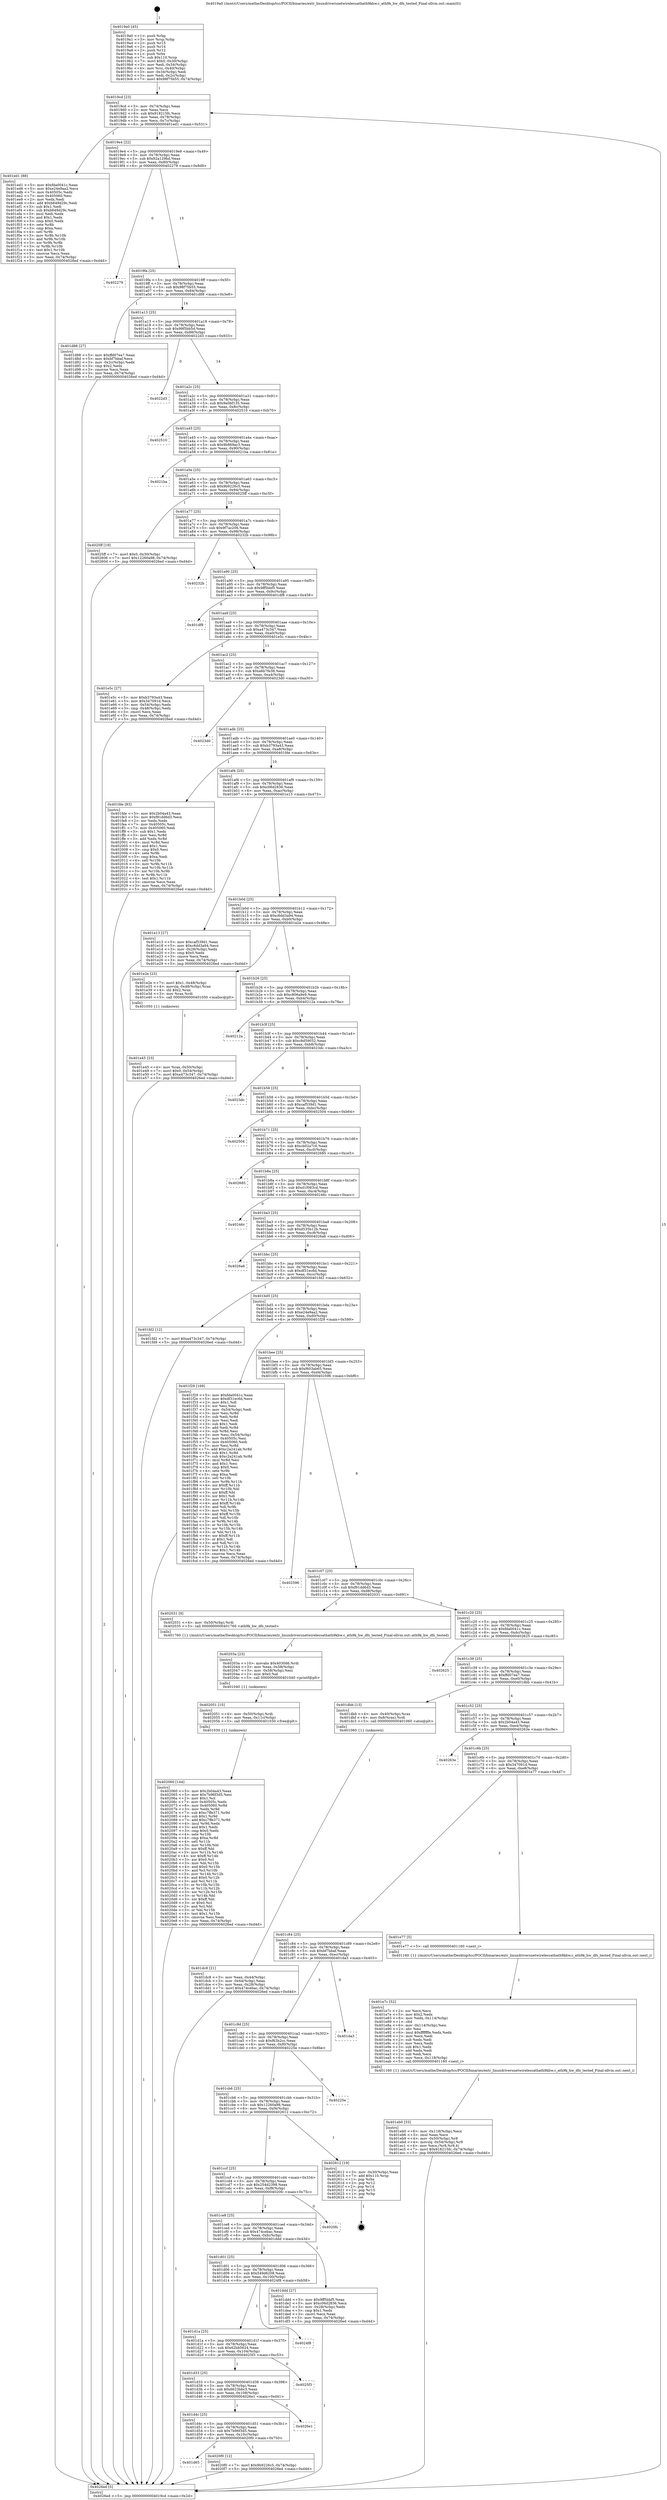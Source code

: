 digraph "0x4019a0" {
  label = "0x4019a0 (/mnt/c/Users/mathe/Desktop/tcc/POCII/binaries/extr_linuxdriversnetwirelessathath9khw.c_ath9k_hw_dfs_tested_Final-ollvm.out::main(0))"
  labelloc = "t"
  node[shape=record]

  Entry [label="",width=0.3,height=0.3,shape=circle,fillcolor=black,style=filled]
  "0x4019cd" [label="{
     0x4019cd [23]\l
     | [instrs]\l
     &nbsp;&nbsp;0x4019cd \<+3\>: mov -0x74(%rbp),%eax\l
     &nbsp;&nbsp;0x4019d0 \<+2\>: mov %eax,%ecx\l
     &nbsp;&nbsp;0x4019d2 \<+6\>: sub $0x918215fc,%ecx\l
     &nbsp;&nbsp;0x4019d8 \<+3\>: mov %eax,-0x78(%rbp)\l
     &nbsp;&nbsp;0x4019db \<+3\>: mov %ecx,-0x7c(%rbp)\l
     &nbsp;&nbsp;0x4019de \<+6\>: je 0000000000401ed1 \<main+0x531\>\l
  }"]
  "0x401ed1" [label="{
     0x401ed1 [88]\l
     | [instrs]\l
     &nbsp;&nbsp;0x401ed1 \<+5\>: mov $0xfda0041c,%eax\l
     &nbsp;&nbsp;0x401ed6 \<+5\>: mov $0xe24e9aa2,%ecx\l
     &nbsp;&nbsp;0x401edb \<+7\>: mov 0x40505c,%edx\l
     &nbsp;&nbsp;0x401ee2 \<+7\>: mov 0x405060,%esi\l
     &nbsp;&nbsp;0x401ee9 \<+2\>: mov %edx,%edi\l
     &nbsp;&nbsp;0x401eeb \<+6\>: add $0xb649d29c,%edi\l
     &nbsp;&nbsp;0x401ef1 \<+3\>: sub $0x1,%edi\l
     &nbsp;&nbsp;0x401ef4 \<+6\>: sub $0xb649d29c,%edi\l
     &nbsp;&nbsp;0x401efa \<+3\>: imul %edi,%edx\l
     &nbsp;&nbsp;0x401efd \<+3\>: and $0x1,%edx\l
     &nbsp;&nbsp;0x401f00 \<+3\>: cmp $0x0,%edx\l
     &nbsp;&nbsp;0x401f03 \<+4\>: sete %r8b\l
     &nbsp;&nbsp;0x401f07 \<+3\>: cmp $0xa,%esi\l
     &nbsp;&nbsp;0x401f0a \<+4\>: setl %r9b\l
     &nbsp;&nbsp;0x401f0e \<+3\>: mov %r8b,%r10b\l
     &nbsp;&nbsp;0x401f11 \<+3\>: and %r9b,%r10b\l
     &nbsp;&nbsp;0x401f14 \<+3\>: xor %r9b,%r8b\l
     &nbsp;&nbsp;0x401f17 \<+3\>: or %r8b,%r10b\l
     &nbsp;&nbsp;0x401f1a \<+4\>: test $0x1,%r10b\l
     &nbsp;&nbsp;0x401f1e \<+3\>: cmovne %ecx,%eax\l
     &nbsp;&nbsp;0x401f21 \<+3\>: mov %eax,-0x74(%rbp)\l
     &nbsp;&nbsp;0x401f24 \<+5\>: jmp 00000000004026ed \<main+0xd4d\>\l
  }"]
  "0x4019e4" [label="{
     0x4019e4 [22]\l
     | [instrs]\l
     &nbsp;&nbsp;0x4019e4 \<+5\>: jmp 00000000004019e9 \<main+0x49\>\l
     &nbsp;&nbsp;0x4019e9 \<+3\>: mov -0x78(%rbp),%eax\l
     &nbsp;&nbsp;0x4019ec \<+5\>: sub $0x92a129bd,%eax\l
     &nbsp;&nbsp;0x4019f1 \<+3\>: mov %eax,-0x80(%rbp)\l
     &nbsp;&nbsp;0x4019f4 \<+6\>: je 0000000000402279 \<main+0x8d9\>\l
  }"]
  Exit [label="",width=0.3,height=0.3,shape=circle,fillcolor=black,style=filled,peripheries=2]
  "0x402279" [label="{
     0x402279\l
  }", style=dashed]
  "0x4019fa" [label="{
     0x4019fa [25]\l
     | [instrs]\l
     &nbsp;&nbsp;0x4019fa \<+5\>: jmp 00000000004019ff \<main+0x5f\>\l
     &nbsp;&nbsp;0x4019ff \<+3\>: mov -0x78(%rbp),%eax\l
     &nbsp;&nbsp;0x401a02 \<+5\>: sub $0x98f75b55,%eax\l
     &nbsp;&nbsp;0x401a07 \<+6\>: mov %eax,-0x84(%rbp)\l
     &nbsp;&nbsp;0x401a0d \<+6\>: je 0000000000401d88 \<main+0x3e8\>\l
  }"]
  "0x401d65" [label="{
     0x401d65\l
  }", style=dashed]
  "0x401d88" [label="{
     0x401d88 [27]\l
     | [instrs]\l
     &nbsp;&nbsp;0x401d88 \<+5\>: mov $0xffd07ea7,%eax\l
     &nbsp;&nbsp;0x401d8d \<+5\>: mov $0xbf7bbaf,%ecx\l
     &nbsp;&nbsp;0x401d92 \<+3\>: mov -0x2c(%rbp),%edx\l
     &nbsp;&nbsp;0x401d95 \<+3\>: cmp $0x2,%edx\l
     &nbsp;&nbsp;0x401d98 \<+3\>: cmovne %ecx,%eax\l
     &nbsp;&nbsp;0x401d9b \<+3\>: mov %eax,-0x74(%rbp)\l
     &nbsp;&nbsp;0x401d9e \<+5\>: jmp 00000000004026ed \<main+0xd4d\>\l
  }"]
  "0x401a13" [label="{
     0x401a13 [25]\l
     | [instrs]\l
     &nbsp;&nbsp;0x401a13 \<+5\>: jmp 0000000000401a18 \<main+0x78\>\l
     &nbsp;&nbsp;0x401a18 \<+3\>: mov -0x78(%rbp),%eax\l
     &nbsp;&nbsp;0x401a1b \<+5\>: sub $0x99f5bb5d,%eax\l
     &nbsp;&nbsp;0x401a20 \<+6\>: mov %eax,-0x88(%rbp)\l
     &nbsp;&nbsp;0x401a26 \<+6\>: je 00000000004022d3 \<main+0x933\>\l
  }"]
  "0x4026ed" [label="{
     0x4026ed [5]\l
     | [instrs]\l
     &nbsp;&nbsp;0x4026ed \<+5\>: jmp 00000000004019cd \<main+0x2d\>\l
  }"]
  "0x4019a0" [label="{
     0x4019a0 [45]\l
     | [instrs]\l
     &nbsp;&nbsp;0x4019a0 \<+1\>: push %rbp\l
     &nbsp;&nbsp;0x4019a1 \<+3\>: mov %rsp,%rbp\l
     &nbsp;&nbsp;0x4019a4 \<+2\>: push %r15\l
     &nbsp;&nbsp;0x4019a6 \<+2\>: push %r14\l
     &nbsp;&nbsp;0x4019a8 \<+2\>: push %r12\l
     &nbsp;&nbsp;0x4019aa \<+1\>: push %rbx\l
     &nbsp;&nbsp;0x4019ab \<+7\>: sub $0x110,%rsp\l
     &nbsp;&nbsp;0x4019b2 \<+7\>: movl $0x0,-0x30(%rbp)\l
     &nbsp;&nbsp;0x4019b9 \<+3\>: mov %edi,-0x34(%rbp)\l
     &nbsp;&nbsp;0x4019bc \<+4\>: mov %rsi,-0x40(%rbp)\l
     &nbsp;&nbsp;0x4019c0 \<+3\>: mov -0x34(%rbp),%edi\l
     &nbsp;&nbsp;0x4019c3 \<+3\>: mov %edi,-0x2c(%rbp)\l
     &nbsp;&nbsp;0x4019c6 \<+7\>: movl $0x98f75b55,-0x74(%rbp)\l
  }"]
  "0x4020f0" [label="{
     0x4020f0 [12]\l
     | [instrs]\l
     &nbsp;&nbsp;0x4020f0 \<+7\>: movl $0x9b9226c5,-0x74(%rbp)\l
     &nbsp;&nbsp;0x4020f7 \<+5\>: jmp 00000000004026ed \<main+0xd4d\>\l
  }"]
  "0x4022d3" [label="{
     0x4022d3\l
  }", style=dashed]
  "0x401a2c" [label="{
     0x401a2c [25]\l
     | [instrs]\l
     &nbsp;&nbsp;0x401a2c \<+5\>: jmp 0000000000401a31 \<main+0x91\>\l
     &nbsp;&nbsp;0x401a31 \<+3\>: mov -0x78(%rbp),%eax\l
     &nbsp;&nbsp;0x401a34 \<+5\>: sub $0x9a0bf135,%eax\l
     &nbsp;&nbsp;0x401a39 \<+6\>: mov %eax,-0x8c(%rbp)\l
     &nbsp;&nbsp;0x401a3f \<+6\>: je 0000000000402510 \<main+0xb70\>\l
  }"]
  "0x401d4c" [label="{
     0x401d4c [25]\l
     | [instrs]\l
     &nbsp;&nbsp;0x401d4c \<+5\>: jmp 0000000000401d51 \<main+0x3b1\>\l
     &nbsp;&nbsp;0x401d51 \<+3\>: mov -0x78(%rbp),%eax\l
     &nbsp;&nbsp;0x401d54 \<+5\>: sub $0x7b96f3d5,%eax\l
     &nbsp;&nbsp;0x401d59 \<+6\>: mov %eax,-0x10c(%rbp)\l
     &nbsp;&nbsp;0x401d5f \<+6\>: je 00000000004020f0 \<main+0x750\>\l
  }"]
  "0x402510" [label="{
     0x402510\l
  }", style=dashed]
  "0x401a45" [label="{
     0x401a45 [25]\l
     | [instrs]\l
     &nbsp;&nbsp;0x401a45 \<+5\>: jmp 0000000000401a4a \<main+0xaa\>\l
     &nbsp;&nbsp;0x401a4a \<+3\>: mov -0x78(%rbp),%eax\l
     &nbsp;&nbsp;0x401a4d \<+5\>: sub $0x9b869ac3,%eax\l
     &nbsp;&nbsp;0x401a52 \<+6\>: mov %eax,-0x90(%rbp)\l
     &nbsp;&nbsp;0x401a58 \<+6\>: je 00000000004021ba \<main+0x81a\>\l
  }"]
  "0x4026e1" [label="{
     0x4026e1\l
  }", style=dashed]
  "0x4021ba" [label="{
     0x4021ba\l
  }", style=dashed]
  "0x401a5e" [label="{
     0x401a5e [25]\l
     | [instrs]\l
     &nbsp;&nbsp;0x401a5e \<+5\>: jmp 0000000000401a63 \<main+0xc3\>\l
     &nbsp;&nbsp;0x401a63 \<+3\>: mov -0x78(%rbp),%eax\l
     &nbsp;&nbsp;0x401a66 \<+5\>: sub $0x9b9226c5,%eax\l
     &nbsp;&nbsp;0x401a6b \<+6\>: mov %eax,-0x94(%rbp)\l
     &nbsp;&nbsp;0x401a71 \<+6\>: je 00000000004025ff \<main+0xc5f\>\l
  }"]
  "0x401d33" [label="{
     0x401d33 [25]\l
     | [instrs]\l
     &nbsp;&nbsp;0x401d33 \<+5\>: jmp 0000000000401d38 \<main+0x398\>\l
     &nbsp;&nbsp;0x401d38 \<+3\>: mov -0x78(%rbp),%eax\l
     &nbsp;&nbsp;0x401d3b \<+5\>: sub $0x6623bbc3,%eax\l
     &nbsp;&nbsp;0x401d40 \<+6\>: mov %eax,-0x108(%rbp)\l
     &nbsp;&nbsp;0x401d46 \<+6\>: je 00000000004026e1 \<main+0xd41\>\l
  }"]
  "0x4025ff" [label="{
     0x4025ff [19]\l
     | [instrs]\l
     &nbsp;&nbsp;0x4025ff \<+7\>: movl $0x0,-0x30(%rbp)\l
     &nbsp;&nbsp;0x402606 \<+7\>: movl $0x12260a98,-0x74(%rbp)\l
     &nbsp;&nbsp;0x40260d \<+5\>: jmp 00000000004026ed \<main+0xd4d\>\l
  }"]
  "0x401a77" [label="{
     0x401a77 [25]\l
     | [instrs]\l
     &nbsp;&nbsp;0x401a77 \<+5\>: jmp 0000000000401a7c \<main+0xdc\>\l
     &nbsp;&nbsp;0x401a7c \<+3\>: mov -0x78(%rbp),%eax\l
     &nbsp;&nbsp;0x401a7f \<+5\>: sub $0x9f7ac206,%eax\l
     &nbsp;&nbsp;0x401a84 \<+6\>: mov %eax,-0x98(%rbp)\l
     &nbsp;&nbsp;0x401a8a \<+6\>: je 000000000040232b \<main+0x98b\>\l
  }"]
  "0x4025f3" [label="{
     0x4025f3\l
  }", style=dashed]
  "0x40232b" [label="{
     0x40232b\l
  }", style=dashed]
  "0x401a90" [label="{
     0x401a90 [25]\l
     | [instrs]\l
     &nbsp;&nbsp;0x401a90 \<+5\>: jmp 0000000000401a95 \<main+0xf5\>\l
     &nbsp;&nbsp;0x401a95 \<+3\>: mov -0x78(%rbp),%eax\l
     &nbsp;&nbsp;0x401a98 \<+5\>: sub $0x9ff5bbf5,%eax\l
     &nbsp;&nbsp;0x401a9d \<+6\>: mov %eax,-0x9c(%rbp)\l
     &nbsp;&nbsp;0x401aa3 \<+6\>: je 0000000000401df8 \<main+0x458\>\l
  }"]
  "0x401d1a" [label="{
     0x401d1a [25]\l
     | [instrs]\l
     &nbsp;&nbsp;0x401d1a \<+5\>: jmp 0000000000401d1f \<main+0x37f\>\l
     &nbsp;&nbsp;0x401d1f \<+3\>: mov -0x78(%rbp),%eax\l
     &nbsp;&nbsp;0x401d22 \<+5\>: sub $0x62bb5624,%eax\l
     &nbsp;&nbsp;0x401d27 \<+6\>: mov %eax,-0x104(%rbp)\l
     &nbsp;&nbsp;0x401d2d \<+6\>: je 00000000004025f3 \<main+0xc53\>\l
  }"]
  "0x401df8" [label="{
     0x401df8\l
  }", style=dashed]
  "0x401aa9" [label="{
     0x401aa9 [25]\l
     | [instrs]\l
     &nbsp;&nbsp;0x401aa9 \<+5\>: jmp 0000000000401aae \<main+0x10e\>\l
     &nbsp;&nbsp;0x401aae \<+3\>: mov -0x78(%rbp),%eax\l
     &nbsp;&nbsp;0x401ab1 \<+5\>: sub $0xa473c347,%eax\l
     &nbsp;&nbsp;0x401ab6 \<+6\>: mov %eax,-0xa0(%rbp)\l
     &nbsp;&nbsp;0x401abc \<+6\>: je 0000000000401e5c \<main+0x4bc\>\l
  }"]
  "0x4024f8" [label="{
     0x4024f8\l
  }", style=dashed]
  "0x401e5c" [label="{
     0x401e5c [27]\l
     | [instrs]\l
     &nbsp;&nbsp;0x401e5c \<+5\>: mov $0xb3793a43,%eax\l
     &nbsp;&nbsp;0x401e61 \<+5\>: mov $0x347091d,%ecx\l
     &nbsp;&nbsp;0x401e66 \<+3\>: mov -0x54(%rbp),%edx\l
     &nbsp;&nbsp;0x401e69 \<+3\>: cmp -0x48(%rbp),%edx\l
     &nbsp;&nbsp;0x401e6c \<+3\>: cmovl %ecx,%eax\l
     &nbsp;&nbsp;0x401e6f \<+3\>: mov %eax,-0x74(%rbp)\l
     &nbsp;&nbsp;0x401e72 \<+5\>: jmp 00000000004026ed \<main+0xd4d\>\l
  }"]
  "0x401ac2" [label="{
     0x401ac2 [25]\l
     | [instrs]\l
     &nbsp;&nbsp;0x401ac2 \<+5\>: jmp 0000000000401ac7 \<main+0x127\>\l
     &nbsp;&nbsp;0x401ac7 \<+3\>: mov -0x78(%rbp),%eax\l
     &nbsp;&nbsp;0x401aca \<+5\>: sub $0xa6b7fe38,%eax\l
     &nbsp;&nbsp;0x401acf \<+6\>: mov %eax,-0xa4(%rbp)\l
     &nbsp;&nbsp;0x401ad5 \<+6\>: je 00000000004023d0 \<main+0xa30\>\l
  }"]
  "0x402060" [label="{
     0x402060 [144]\l
     | [instrs]\l
     &nbsp;&nbsp;0x402060 \<+5\>: mov $0x2b04a43,%eax\l
     &nbsp;&nbsp;0x402065 \<+5\>: mov $0x7b96f3d5,%esi\l
     &nbsp;&nbsp;0x40206a \<+2\>: mov $0x1,%cl\l
     &nbsp;&nbsp;0x40206c \<+7\>: mov 0x40505c,%edx\l
     &nbsp;&nbsp;0x402073 \<+8\>: mov 0x405060,%r8d\l
     &nbsp;&nbsp;0x40207b \<+3\>: mov %edx,%r9d\l
     &nbsp;&nbsp;0x40207e \<+7\>: sub $0xc7ffe371,%r9d\l
     &nbsp;&nbsp;0x402085 \<+4\>: sub $0x1,%r9d\l
     &nbsp;&nbsp;0x402089 \<+7\>: add $0xc7ffe371,%r9d\l
     &nbsp;&nbsp;0x402090 \<+4\>: imul %r9d,%edx\l
     &nbsp;&nbsp;0x402094 \<+3\>: and $0x1,%edx\l
     &nbsp;&nbsp;0x402097 \<+3\>: cmp $0x0,%edx\l
     &nbsp;&nbsp;0x40209a \<+4\>: sete %r10b\l
     &nbsp;&nbsp;0x40209e \<+4\>: cmp $0xa,%r8d\l
     &nbsp;&nbsp;0x4020a2 \<+4\>: setl %r11b\l
     &nbsp;&nbsp;0x4020a6 \<+3\>: mov %r10b,%bl\l
     &nbsp;&nbsp;0x4020a9 \<+3\>: xor $0xff,%bl\l
     &nbsp;&nbsp;0x4020ac \<+3\>: mov %r11b,%r14b\l
     &nbsp;&nbsp;0x4020af \<+4\>: xor $0xff,%r14b\l
     &nbsp;&nbsp;0x4020b3 \<+3\>: xor $0x0,%cl\l
     &nbsp;&nbsp;0x4020b6 \<+3\>: mov %bl,%r15b\l
     &nbsp;&nbsp;0x4020b9 \<+4\>: and $0x0,%r15b\l
     &nbsp;&nbsp;0x4020bd \<+3\>: and %cl,%r10b\l
     &nbsp;&nbsp;0x4020c0 \<+3\>: mov %r14b,%r12b\l
     &nbsp;&nbsp;0x4020c3 \<+4\>: and $0x0,%r12b\l
     &nbsp;&nbsp;0x4020c7 \<+3\>: and %cl,%r11b\l
     &nbsp;&nbsp;0x4020ca \<+3\>: or %r10b,%r15b\l
     &nbsp;&nbsp;0x4020cd \<+3\>: or %r11b,%r12b\l
     &nbsp;&nbsp;0x4020d0 \<+3\>: xor %r12b,%r15b\l
     &nbsp;&nbsp;0x4020d3 \<+3\>: or %r14b,%bl\l
     &nbsp;&nbsp;0x4020d6 \<+3\>: xor $0xff,%bl\l
     &nbsp;&nbsp;0x4020d9 \<+3\>: or $0x0,%cl\l
     &nbsp;&nbsp;0x4020dc \<+2\>: and %cl,%bl\l
     &nbsp;&nbsp;0x4020de \<+3\>: or %bl,%r15b\l
     &nbsp;&nbsp;0x4020e1 \<+4\>: test $0x1,%r15b\l
     &nbsp;&nbsp;0x4020e5 \<+3\>: cmovne %esi,%eax\l
     &nbsp;&nbsp;0x4020e8 \<+3\>: mov %eax,-0x74(%rbp)\l
     &nbsp;&nbsp;0x4020eb \<+5\>: jmp 00000000004026ed \<main+0xd4d\>\l
  }"]
  "0x4023d0" [label="{
     0x4023d0\l
  }", style=dashed]
  "0x401adb" [label="{
     0x401adb [25]\l
     | [instrs]\l
     &nbsp;&nbsp;0x401adb \<+5\>: jmp 0000000000401ae0 \<main+0x140\>\l
     &nbsp;&nbsp;0x401ae0 \<+3\>: mov -0x78(%rbp),%eax\l
     &nbsp;&nbsp;0x401ae3 \<+5\>: sub $0xb3793a43,%eax\l
     &nbsp;&nbsp;0x401ae8 \<+6\>: mov %eax,-0xa8(%rbp)\l
     &nbsp;&nbsp;0x401aee \<+6\>: je 0000000000401fde \<main+0x63e\>\l
  }"]
  "0x402051" [label="{
     0x402051 [15]\l
     | [instrs]\l
     &nbsp;&nbsp;0x402051 \<+4\>: mov -0x50(%rbp),%rdi\l
     &nbsp;&nbsp;0x402055 \<+6\>: mov %eax,-0x11c(%rbp)\l
     &nbsp;&nbsp;0x40205b \<+5\>: call 0000000000401030 \<free@plt\>\l
     | [calls]\l
     &nbsp;&nbsp;0x401030 \{1\} (unknown)\l
  }"]
  "0x401fde" [label="{
     0x401fde [83]\l
     | [instrs]\l
     &nbsp;&nbsp;0x401fde \<+5\>: mov $0x2b04a43,%eax\l
     &nbsp;&nbsp;0x401fe3 \<+5\>: mov $0xf91dd6d3,%ecx\l
     &nbsp;&nbsp;0x401fe8 \<+2\>: xor %edx,%edx\l
     &nbsp;&nbsp;0x401fea \<+7\>: mov 0x40505c,%esi\l
     &nbsp;&nbsp;0x401ff1 \<+7\>: mov 0x405060,%edi\l
     &nbsp;&nbsp;0x401ff8 \<+3\>: sub $0x1,%edx\l
     &nbsp;&nbsp;0x401ffb \<+3\>: mov %esi,%r8d\l
     &nbsp;&nbsp;0x401ffe \<+3\>: add %edx,%r8d\l
     &nbsp;&nbsp;0x402001 \<+4\>: imul %r8d,%esi\l
     &nbsp;&nbsp;0x402005 \<+3\>: and $0x1,%esi\l
     &nbsp;&nbsp;0x402008 \<+3\>: cmp $0x0,%esi\l
     &nbsp;&nbsp;0x40200b \<+4\>: sete %r9b\l
     &nbsp;&nbsp;0x40200f \<+3\>: cmp $0xa,%edi\l
     &nbsp;&nbsp;0x402012 \<+4\>: setl %r10b\l
     &nbsp;&nbsp;0x402016 \<+3\>: mov %r9b,%r11b\l
     &nbsp;&nbsp;0x402019 \<+3\>: and %r10b,%r11b\l
     &nbsp;&nbsp;0x40201c \<+3\>: xor %r10b,%r9b\l
     &nbsp;&nbsp;0x40201f \<+3\>: or %r9b,%r11b\l
     &nbsp;&nbsp;0x402022 \<+4\>: test $0x1,%r11b\l
     &nbsp;&nbsp;0x402026 \<+3\>: cmovne %ecx,%eax\l
     &nbsp;&nbsp;0x402029 \<+3\>: mov %eax,-0x74(%rbp)\l
     &nbsp;&nbsp;0x40202c \<+5\>: jmp 00000000004026ed \<main+0xd4d\>\l
  }"]
  "0x401af4" [label="{
     0x401af4 [25]\l
     | [instrs]\l
     &nbsp;&nbsp;0x401af4 \<+5\>: jmp 0000000000401af9 \<main+0x159\>\l
     &nbsp;&nbsp;0x401af9 \<+3\>: mov -0x78(%rbp),%eax\l
     &nbsp;&nbsp;0x401afc \<+5\>: sub $0xc06d2836,%eax\l
     &nbsp;&nbsp;0x401b01 \<+6\>: mov %eax,-0xac(%rbp)\l
     &nbsp;&nbsp;0x401b07 \<+6\>: je 0000000000401e13 \<main+0x473\>\l
  }"]
  "0x40203a" [label="{
     0x40203a [23]\l
     | [instrs]\l
     &nbsp;&nbsp;0x40203a \<+10\>: movabs $0x4030d6,%rdi\l
     &nbsp;&nbsp;0x402044 \<+3\>: mov %eax,-0x58(%rbp)\l
     &nbsp;&nbsp;0x402047 \<+3\>: mov -0x58(%rbp),%esi\l
     &nbsp;&nbsp;0x40204a \<+2\>: mov $0x0,%al\l
     &nbsp;&nbsp;0x40204c \<+5\>: call 0000000000401040 \<printf@plt\>\l
     | [calls]\l
     &nbsp;&nbsp;0x401040 \{1\} (unknown)\l
  }"]
  "0x401e13" [label="{
     0x401e13 [27]\l
     | [instrs]\l
     &nbsp;&nbsp;0x401e13 \<+5\>: mov $0xcaf539d1,%eax\l
     &nbsp;&nbsp;0x401e18 \<+5\>: mov $0xc6dd3a94,%ecx\l
     &nbsp;&nbsp;0x401e1d \<+3\>: mov -0x28(%rbp),%edx\l
     &nbsp;&nbsp;0x401e20 \<+3\>: cmp $0x0,%edx\l
     &nbsp;&nbsp;0x401e23 \<+3\>: cmove %ecx,%eax\l
     &nbsp;&nbsp;0x401e26 \<+3\>: mov %eax,-0x74(%rbp)\l
     &nbsp;&nbsp;0x401e29 \<+5\>: jmp 00000000004026ed \<main+0xd4d\>\l
  }"]
  "0x401b0d" [label="{
     0x401b0d [25]\l
     | [instrs]\l
     &nbsp;&nbsp;0x401b0d \<+5\>: jmp 0000000000401b12 \<main+0x172\>\l
     &nbsp;&nbsp;0x401b12 \<+3\>: mov -0x78(%rbp),%eax\l
     &nbsp;&nbsp;0x401b15 \<+5\>: sub $0xc6dd3a94,%eax\l
     &nbsp;&nbsp;0x401b1a \<+6\>: mov %eax,-0xb0(%rbp)\l
     &nbsp;&nbsp;0x401b20 \<+6\>: je 0000000000401e2e \<main+0x48e\>\l
  }"]
  "0x401eb0" [label="{
     0x401eb0 [33]\l
     | [instrs]\l
     &nbsp;&nbsp;0x401eb0 \<+6\>: mov -0x118(%rbp),%ecx\l
     &nbsp;&nbsp;0x401eb6 \<+3\>: imul %eax,%ecx\l
     &nbsp;&nbsp;0x401eb9 \<+4\>: mov -0x50(%rbp),%r8\l
     &nbsp;&nbsp;0x401ebd \<+4\>: movslq -0x54(%rbp),%r9\l
     &nbsp;&nbsp;0x401ec1 \<+4\>: mov %ecx,(%r8,%r9,4)\l
     &nbsp;&nbsp;0x401ec5 \<+7\>: movl $0x918215fc,-0x74(%rbp)\l
     &nbsp;&nbsp;0x401ecc \<+5\>: jmp 00000000004026ed \<main+0xd4d\>\l
  }"]
  "0x401e2e" [label="{
     0x401e2e [23]\l
     | [instrs]\l
     &nbsp;&nbsp;0x401e2e \<+7\>: movl $0x1,-0x48(%rbp)\l
     &nbsp;&nbsp;0x401e35 \<+4\>: movslq -0x48(%rbp),%rax\l
     &nbsp;&nbsp;0x401e39 \<+4\>: shl $0x2,%rax\l
     &nbsp;&nbsp;0x401e3d \<+3\>: mov %rax,%rdi\l
     &nbsp;&nbsp;0x401e40 \<+5\>: call 0000000000401050 \<malloc@plt\>\l
     | [calls]\l
     &nbsp;&nbsp;0x401050 \{1\} (unknown)\l
  }"]
  "0x401b26" [label="{
     0x401b26 [25]\l
     | [instrs]\l
     &nbsp;&nbsp;0x401b26 \<+5\>: jmp 0000000000401b2b \<main+0x18b\>\l
     &nbsp;&nbsp;0x401b2b \<+3\>: mov -0x78(%rbp),%eax\l
     &nbsp;&nbsp;0x401b2e \<+5\>: sub $0xc806a9e9,%eax\l
     &nbsp;&nbsp;0x401b33 \<+6\>: mov %eax,-0xb4(%rbp)\l
     &nbsp;&nbsp;0x401b39 \<+6\>: je 000000000040212a \<main+0x78a\>\l
  }"]
  "0x401e7c" [label="{
     0x401e7c [52]\l
     | [instrs]\l
     &nbsp;&nbsp;0x401e7c \<+2\>: xor %ecx,%ecx\l
     &nbsp;&nbsp;0x401e7e \<+5\>: mov $0x2,%edx\l
     &nbsp;&nbsp;0x401e83 \<+6\>: mov %edx,-0x114(%rbp)\l
     &nbsp;&nbsp;0x401e89 \<+1\>: cltd\l
     &nbsp;&nbsp;0x401e8a \<+6\>: mov -0x114(%rbp),%esi\l
     &nbsp;&nbsp;0x401e90 \<+2\>: idiv %esi\l
     &nbsp;&nbsp;0x401e92 \<+6\>: imul $0xfffffffe,%edx,%edx\l
     &nbsp;&nbsp;0x401e98 \<+2\>: mov %ecx,%edi\l
     &nbsp;&nbsp;0x401e9a \<+2\>: sub %edx,%edi\l
     &nbsp;&nbsp;0x401e9c \<+2\>: mov %ecx,%edx\l
     &nbsp;&nbsp;0x401e9e \<+3\>: sub $0x1,%edx\l
     &nbsp;&nbsp;0x401ea1 \<+2\>: add %edx,%edi\l
     &nbsp;&nbsp;0x401ea3 \<+2\>: sub %edi,%ecx\l
     &nbsp;&nbsp;0x401ea5 \<+6\>: mov %ecx,-0x118(%rbp)\l
     &nbsp;&nbsp;0x401eab \<+5\>: call 0000000000401160 \<next_i\>\l
     | [calls]\l
     &nbsp;&nbsp;0x401160 \{1\} (/mnt/c/Users/mathe/Desktop/tcc/POCII/binaries/extr_linuxdriversnetwirelessathath9khw.c_ath9k_hw_dfs_tested_Final-ollvm.out::next_i)\l
  }"]
  "0x40212a" [label="{
     0x40212a\l
  }", style=dashed]
  "0x401b3f" [label="{
     0x401b3f [25]\l
     | [instrs]\l
     &nbsp;&nbsp;0x401b3f \<+5\>: jmp 0000000000401b44 \<main+0x1a4\>\l
     &nbsp;&nbsp;0x401b44 \<+3\>: mov -0x78(%rbp),%eax\l
     &nbsp;&nbsp;0x401b47 \<+5\>: sub $0xc8d59032,%eax\l
     &nbsp;&nbsp;0x401b4c \<+6\>: mov %eax,-0xb8(%rbp)\l
     &nbsp;&nbsp;0x401b52 \<+6\>: je 00000000004023dc \<main+0xa3c\>\l
  }"]
  "0x401e45" [label="{
     0x401e45 [23]\l
     | [instrs]\l
     &nbsp;&nbsp;0x401e45 \<+4\>: mov %rax,-0x50(%rbp)\l
     &nbsp;&nbsp;0x401e49 \<+7\>: movl $0x0,-0x54(%rbp)\l
     &nbsp;&nbsp;0x401e50 \<+7\>: movl $0xa473c347,-0x74(%rbp)\l
     &nbsp;&nbsp;0x401e57 \<+5\>: jmp 00000000004026ed \<main+0xd4d\>\l
  }"]
  "0x4023dc" [label="{
     0x4023dc\l
  }", style=dashed]
  "0x401b58" [label="{
     0x401b58 [25]\l
     | [instrs]\l
     &nbsp;&nbsp;0x401b58 \<+5\>: jmp 0000000000401b5d \<main+0x1bd\>\l
     &nbsp;&nbsp;0x401b5d \<+3\>: mov -0x78(%rbp),%eax\l
     &nbsp;&nbsp;0x401b60 \<+5\>: sub $0xcaf539d1,%eax\l
     &nbsp;&nbsp;0x401b65 \<+6\>: mov %eax,-0xbc(%rbp)\l
     &nbsp;&nbsp;0x401b6b \<+6\>: je 0000000000402504 \<main+0xb64\>\l
  }"]
  "0x401d01" [label="{
     0x401d01 [25]\l
     | [instrs]\l
     &nbsp;&nbsp;0x401d01 \<+5\>: jmp 0000000000401d06 \<main+0x366\>\l
     &nbsp;&nbsp;0x401d06 \<+3\>: mov -0x78(%rbp),%eax\l
     &nbsp;&nbsp;0x401d09 \<+5\>: sub $0x549d6208,%eax\l
     &nbsp;&nbsp;0x401d0e \<+6\>: mov %eax,-0x100(%rbp)\l
     &nbsp;&nbsp;0x401d14 \<+6\>: je 00000000004024f8 \<main+0xb58\>\l
  }"]
  "0x402504" [label="{
     0x402504\l
  }", style=dashed]
  "0x401b71" [label="{
     0x401b71 [25]\l
     | [instrs]\l
     &nbsp;&nbsp;0x401b71 \<+5\>: jmp 0000000000401b76 \<main+0x1d6\>\l
     &nbsp;&nbsp;0x401b76 \<+3\>: mov -0x78(%rbp),%eax\l
     &nbsp;&nbsp;0x401b79 \<+5\>: sub $0xcb02a7c0,%eax\l
     &nbsp;&nbsp;0x401b7e \<+6\>: mov %eax,-0xc0(%rbp)\l
     &nbsp;&nbsp;0x401b84 \<+6\>: je 0000000000402685 \<main+0xce5\>\l
  }"]
  "0x401ddd" [label="{
     0x401ddd [27]\l
     | [instrs]\l
     &nbsp;&nbsp;0x401ddd \<+5\>: mov $0x9ff5bbf5,%eax\l
     &nbsp;&nbsp;0x401de2 \<+5\>: mov $0xc06d2836,%ecx\l
     &nbsp;&nbsp;0x401de7 \<+3\>: mov -0x28(%rbp),%edx\l
     &nbsp;&nbsp;0x401dea \<+3\>: cmp $0x1,%edx\l
     &nbsp;&nbsp;0x401ded \<+3\>: cmovl %ecx,%eax\l
     &nbsp;&nbsp;0x401df0 \<+3\>: mov %eax,-0x74(%rbp)\l
     &nbsp;&nbsp;0x401df3 \<+5\>: jmp 00000000004026ed \<main+0xd4d\>\l
  }"]
  "0x402685" [label="{
     0x402685\l
  }", style=dashed]
  "0x401b8a" [label="{
     0x401b8a [25]\l
     | [instrs]\l
     &nbsp;&nbsp;0x401b8a \<+5\>: jmp 0000000000401b8f \<main+0x1ef\>\l
     &nbsp;&nbsp;0x401b8f \<+3\>: mov -0x78(%rbp),%eax\l
     &nbsp;&nbsp;0x401b92 \<+5\>: sub $0xd1f083cd,%eax\l
     &nbsp;&nbsp;0x401b97 \<+6\>: mov %eax,-0xc4(%rbp)\l
     &nbsp;&nbsp;0x401b9d \<+6\>: je 000000000040246c \<main+0xacc\>\l
  }"]
  "0x401ce8" [label="{
     0x401ce8 [25]\l
     | [instrs]\l
     &nbsp;&nbsp;0x401ce8 \<+5\>: jmp 0000000000401ced \<main+0x34d\>\l
     &nbsp;&nbsp;0x401ced \<+3\>: mov -0x78(%rbp),%eax\l
     &nbsp;&nbsp;0x401cf0 \<+5\>: sub $0x474cebac,%eax\l
     &nbsp;&nbsp;0x401cf5 \<+6\>: mov %eax,-0xfc(%rbp)\l
     &nbsp;&nbsp;0x401cfb \<+6\>: je 0000000000401ddd \<main+0x43d\>\l
  }"]
  "0x40246c" [label="{
     0x40246c\l
  }", style=dashed]
  "0x401ba3" [label="{
     0x401ba3 [25]\l
     | [instrs]\l
     &nbsp;&nbsp;0x401ba3 \<+5\>: jmp 0000000000401ba8 \<main+0x208\>\l
     &nbsp;&nbsp;0x401ba8 \<+3\>: mov -0x78(%rbp),%eax\l
     &nbsp;&nbsp;0x401bab \<+5\>: sub $0xd535b12b,%eax\l
     &nbsp;&nbsp;0x401bb0 \<+6\>: mov %eax,-0xc8(%rbp)\l
     &nbsp;&nbsp;0x401bb6 \<+6\>: je 00000000004026a6 \<main+0xd06\>\l
  }"]
  "0x4020fc" [label="{
     0x4020fc\l
  }", style=dashed]
  "0x4026a6" [label="{
     0x4026a6\l
  }", style=dashed]
  "0x401bbc" [label="{
     0x401bbc [25]\l
     | [instrs]\l
     &nbsp;&nbsp;0x401bbc \<+5\>: jmp 0000000000401bc1 \<main+0x221\>\l
     &nbsp;&nbsp;0x401bc1 \<+3\>: mov -0x78(%rbp),%eax\l
     &nbsp;&nbsp;0x401bc4 \<+5\>: sub $0xdf31ec6d,%eax\l
     &nbsp;&nbsp;0x401bc9 \<+6\>: mov %eax,-0xcc(%rbp)\l
     &nbsp;&nbsp;0x401bcf \<+6\>: je 0000000000401fd2 \<main+0x632\>\l
  }"]
  "0x401ccf" [label="{
     0x401ccf [25]\l
     | [instrs]\l
     &nbsp;&nbsp;0x401ccf \<+5\>: jmp 0000000000401cd4 \<main+0x334\>\l
     &nbsp;&nbsp;0x401cd4 \<+3\>: mov -0x78(%rbp),%eax\l
     &nbsp;&nbsp;0x401cd7 \<+5\>: sub $0x254d2398,%eax\l
     &nbsp;&nbsp;0x401cdc \<+6\>: mov %eax,-0xf8(%rbp)\l
     &nbsp;&nbsp;0x401ce2 \<+6\>: je 00000000004020fc \<main+0x75c\>\l
  }"]
  "0x401fd2" [label="{
     0x401fd2 [12]\l
     | [instrs]\l
     &nbsp;&nbsp;0x401fd2 \<+7\>: movl $0xa473c347,-0x74(%rbp)\l
     &nbsp;&nbsp;0x401fd9 \<+5\>: jmp 00000000004026ed \<main+0xd4d\>\l
  }"]
  "0x401bd5" [label="{
     0x401bd5 [25]\l
     | [instrs]\l
     &nbsp;&nbsp;0x401bd5 \<+5\>: jmp 0000000000401bda \<main+0x23a\>\l
     &nbsp;&nbsp;0x401bda \<+3\>: mov -0x78(%rbp),%eax\l
     &nbsp;&nbsp;0x401bdd \<+5\>: sub $0xe24e9aa2,%eax\l
     &nbsp;&nbsp;0x401be2 \<+6\>: mov %eax,-0xd0(%rbp)\l
     &nbsp;&nbsp;0x401be8 \<+6\>: je 0000000000401f29 \<main+0x589\>\l
  }"]
  "0x402612" [label="{
     0x402612 [19]\l
     | [instrs]\l
     &nbsp;&nbsp;0x402612 \<+3\>: mov -0x30(%rbp),%eax\l
     &nbsp;&nbsp;0x402615 \<+7\>: add $0x110,%rsp\l
     &nbsp;&nbsp;0x40261c \<+1\>: pop %rbx\l
     &nbsp;&nbsp;0x40261d \<+2\>: pop %r12\l
     &nbsp;&nbsp;0x40261f \<+2\>: pop %r14\l
     &nbsp;&nbsp;0x402621 \<+2\>: pop %r15\l
     &nbsp;&nbsp;0x402623 \<+1\>: pop %rbp\l
     &nbsp;&nbsp;0x402624 \<+1\>: ret\l
  }"]
  "0x401f29" [label="{
     0x401f29 [169]\l
     | [instrs]\l
     &nbsp;&nbsp;0x401f29 \<+5\>: mov $0xfda0041c,%eax\l
     &nbsp;&nbsp;0x401f2e \<+5\>: mov $0xdf31ec6d,%ecx\l
     &nbsp;&nbsp;0x401f33 \<+2\>: mov $0x1,%dl\l
     &nbsp;&nbsp;0x401f35 \<+2\>: xor %esi,%esi\l
     &nbsp;&nbsp;0x401f37 \<+3\>: mov -0x54(%rbp),%edi\l
     &nbsp;&nbsp;0x401f3a \<+3\>: mov %esi,%r8d\l
     &nbsp;&nbsp;0x401f3d \<+3\>: sub %edi,%r8d\l
     &nbsp;&nbsp;0x401f40 \<+2\>: mov %esi,%edi\l
     &nbsp;&nbsp;0x401f42 \<+3\>: sub $0x1,%edi\l
     &nbsp;&nbsp;0x401f45 \<+3\>: add %edi,%r8d\l
     &nbsp;&nbsp;0x401f48 \<+3\>: sub %r8d,%esi\l
     &nbsp;&nbsp;0x401f4b \<+3\>: mov %esi,-0x54(%rbp)\l
     &nbsp;&nbsp;0x401f4e \<+7\>: mov 0x40505c,%esi\l
     &nbsp;&nbsp;0x401f55 \<+7\>: mov 0x405060,%edi\l
     &nbsp;&nbsp;0x401f5c \<+3\>: mov %esi,%r8d\l
     &nbsp;&nbsp;0x401f5f \<+7\>: add $0xc2a241ab,%r8d\l
     &nbsp;&nbsp;0x401f66 \<+4\>: sub $0x1,%r8d\l
     &nbsp;&nbsp;0x401f6a \<+7\>: sub $0xc2a241ab,%r8d\l
     &nbsp;&nbsp;0x401f71 \<+4\>: imul %r8d,%esi\l
     &nbsp;&nbsp;0x401f75 \<+3\>: and $0x1,%esi\l
     &nbsp;&nbsp;0x401f78 \<+3\>: cmp $0x0,%esi\l
     &nbsp;&nbsp;0x401f7b \<+4\>: sete %r9b\l
     &nbsp;&nbsp;0x401f7f \<+3\>: cmp $0xa,%edi\l
     &nbsp;&nbsp;0x401f82 \<+4\>: setl %r10b\l
     &nbsp;&nbsp;0x401f86 \<+3\>: mov %r9b,%r11b\l
     &nbsp;&nbsp;0x401f89 \<+4\>: xor $0xff,%r11b\l
     &nbsp;&nbsp;0x401f8d \<+3\>: mov %r10b,%bl\l
     &nbsp;&nbsp;0x401f90 \<+3\>: xor $0xff,%bl\l
     &nbsp;&nbsp;0x401f93 \<+3\>: xor $0x1,%dl\l
     &nbsp;&nbsp;0x401f96 \<+3\>: mov %r11b,%r14b\l
     &nbsp;&nbsp;0x401f99 \<+4\>: and $0xff,%r14b\l
     &nbsp;&nbsp;0x401f9d \<+3\>: and %dl,%r9b\l
     &nbsp;&nbsp;0x401fa0 \<+3\>: mov %bl,%r15b\l
     &nbsp;&nbsp;0x401fa3 \<+4\>: and $0xff,%r15b\l
     &nbsp;&nbsp;0x401fa7 \<+3\>: and %dl,%r10b\l
     &nbsp;&nbsp;0x401faa \<+3\>: or %r9b,%r14b\l
     &nbsp;&nbsp;0x401fad \<+3\>: or %r10b,%r15b\l
     &nbsp;&nbsp;0x401fb0 \<+3\>: xor %r15b,%r14b\l
     &nbsp;&nbsp;0x401fb3 \<+3\>: or %bl,%r11b\l
     &nbsp;&nbsp;0x401fb6 \<+4\>: xor $0xff,%r11b\l
     &nbsp;&nbsp;0x401fba \<+3\>: or $0x1,%dl\l
     &nbsp;&nbsp;0x401fbd \<+3\>: and %dl,%r11b\l
     &nbsp;&nbsp;0x401fc0 \<+3\>: or %r11b,%r14b\l
     &nbsp;&nbsp;0x401fc3 \<+4\>: test $0x1,%r14b\l
     &nbsp;&nbsp;0x401fc7 \<+3\>: cmovne %ecx,%eax\l
     &nbsp;&nbsp;0x401fca \<+3\>: mov %eax,-0x74(%rbp)\l
     &nbsp;&nbsp;0x401fcd \<+5\>: jmp 00000000004026ed \<main+0xd4d\>\l
  }"]
  "0x401bee" [label="{
     0x401bee [25]\l
     | [instrs]\l
     &nbsp;&nbsp;0x401bee \<+5\>: jmp 0000000000401bf3 \<main+0x253\>\l
     &nbsp;&nbsp;0x401bf3 \<+3\>: mov -0x78(%rbp),%eax\l
     &nbsp;&nbsp;0x401bf6 \<+5\>: sub $0xf603ab65,%eax\l
     &nbsp;&nbsp;0x401bfb \<+6\>: mov %eax,-0xd4(%rbp)\l
     &nbsp;&nbsp;0x401c01 \<+6\>: je 0000000000402596 \<main+0xbf6\>\l
  }"]
  "0x401cb6" [label="{
     0x401cb6 [25]\l
     | [instrs]\l
     &nbsp;&nbsp;0x401cb6 \<+5\>: jmp 0000000000401cbb \<main+0x31b\>\l
     &nbsp;&nbsp;0x401cbb \<+3\>: mov -0x78(%rbp),%eax\l
     &nbsp;&nbsp;0x401cbe \<+5\>: sub $0x12260a98,%eax\l
     &nbsp;&nbsp;0x401cc3 \<+6\>: mov %eax,-0xf4(%rbp)\l
     &nbsp;&nbsp;0x401cc9 \<+6\>: je 0000000000402612 \<main+0xc72\>\l
  }"]
  "0x402596" [label="{
     0x402596\l
  }", style=dashed]
  "0x401c07" [label="{
     0x401c07 [25]\l
     | [instrs]\l
     &nbsp;&nbsp;0x401c07 \<+5\>: jmp 0000000000401c0c \<main+0x26c\>\l
     &nbsp;&nbsp;0x401c0c \<+3\>: mov -0x78(%rbp),%eax\l
     &nbsp;&nbsp;0x401c0f \<+5\>: sub $0xf91dd6d3,%eax\l
     &nbsp;&nbsp;0x401c14 \<+6\>: mov %eax,-0xd8(%rbp)\l
     &nbsp;&nbsp;0x401c1a \<+6\>: je 0000000000402031 \<main+0x691\>\l
  }"]
  "0x40225e" [label="{
     0x40225e\l
  }", style=dashed]
  "0x402031" [label="{
     0x402031 [9]\l
     | [instrs]\l
     &nbsp;&nbsp;0x402031 \<+4\>: mov -0x50(%rbp),%rdi\l
     &nbsp;&nbsp;0x402035 \<+5\>: call 0000000000401760 \<ath9k_hw_dfs_tested\>\l
     | [calls]\l
     &nbsp;&nbsp;0x401760 \{1\} (/mnt/c/Users/mathe/Desktop/tcc/POCII/binaries/extr_linuxdriversnetwirelessathath9khw.c_ath9k_hw_dfs_tested_Final-ollvm.out::ath9k_hw_dfs_tested)\l
  }"]
  "0x401c20" [label="{
     0x401c20 [25]\l
     | [instrs]\l
     &nbsp;&nbsp;0x401c20 \<+5\>: jmp 0000000000401c25 \<main+0x285\>\l
     &nbsp;&nbsp;0x401c25 \<+3\>: mov -0x78(%rbp),%eax\l
     &nbsp;&nbsp;0x401c28 \<+5\>: sub $0xfda0041c,%eax\l
     &nbsp;&nbsp;0x401c2d \<+6\>: mov %eax,-0xdc(%rbp)\l
     &nbsp;&nbsp;0x401c33 \<+6\>: je 0000000000402625 \<main+0xc85\>\l
  }"]
  "0x401c9d" [label="{
     0x401c9d [25]\l
     | [instrs]\l
     &nbsp;&nbsp;0x401c9d \<+5\>: jmp 0000000000401ca2 \<main+0x302\>\l
     &nbsp;&nbsp;0x401ca2 \<+3\>: mov -0x78(%rbp),%eax\l
     &nbsp;&nbsp;0x401ca5 \<+5\>: sub $0xf63b2cc,%eax\l
     &nbsp;&nbsp;0x401caa \<+6\>: mov %eax,-0xf0(%rbp)\l
     &nbsp;&nbsp;0x401cb0 \<+6\>: je 000000000040225e \<main+0x8be\>\l
  }"]
  "0x402625" [label="{
     0x402625\l
  }", style=dashed]
  "0x401c39" [label="{
     0x401c39 [25]\l
     | [instrs]\l
     &nbsp;&nbsp;0x401c39 \<+5\>: jmp 0000000000401c3e \<main+0x29e\>\l
     &nbsp;&nbsp;0x401c3e \<+3\>: mov -0x78(%rbp),%eax\l
     &nbsp;&nbsp;0x401c41 \<+5\>: sub $0xffd07ea7,%eax\l
     &nbsp;&nbsp;0x401c46 \<+6\>: mov %eax,-0xe0(%rbp)\l
     &nbsp;&nbsp;0x401c4c \<+6\>: je 0000000000401dbb \<main+0x41b\>\l
  }"]
  "0x401da3" [label="{
     0x401da3\l
  }", style=dashed]
  "0x401dbb" [label="{
     0x401dbb [13]\l
     | [instrs]\l
     &nbsp;&nbsp;0x401dbb \<+4\>: mov -0x40(%rbp),%rax\l
     &nbsp;&nbsp;0x401dbf \<+4\>: mov 0x8(%rax),%rdi\l
     &nbsp;&nbsp;0x401dc3 \<+5\>: call 0000000000401060 \<atoi@plt\>\l
     | [calls]\l
     &nbsp;&nbsp;0x401060 \{1\} (unknown)\l
  }"]
  "0x401c52" [label="{
     0x401c52 [25]\l
     | [instrs]\l
     &nbsp;&nbsp;0x401c52 \<+5\>: jmp 0000000000401c57 \<main+0x2b7\>\l
     &nbsp;&nbsp;0x401c57 \<+3\>: mov -0x78(%rbp),%eax\l
     &nbsp;&nbsp;0x401c5a \<+5\>: sub $0x2b04a43,%eax\l
     &nbsp;&nbsp;0x401c5f \<+6\>: mov %eax,-0xe4(%rbp)\l
     &nbsp;&nbsp;0x401c65 \<+6\>: je 000000000040263e \<main+0xc9e\>\l
  }"]
  "0x401dc8" [label="{
     0x401dc8 [21]\l
     | [instrs]\l
     &nbsp;&nbsp;0x401dc8 \<+3\>: mov %eax,-0x44(%rbp)\l
     &nbsp;&nbsp;0x401dcb \<+3\>: mov -0x44(%rbp),%eax\l
     &nbsp;&nbsp;0x401dce \<+3\>: mov %eax,-0x28(%rbp)\l
     &nbsp;&nbsp;0x401dd1 \<+7\>: movl $0x474cebac,-0x74(%rbp)\l
     &nbsp;&nbsp;0x401dd8 \<+5\>: jmp 00000000004026ed \<main+0xd4d\>\l
  }"]
  "0x401c84" [label="{
     0x401c84 [25]\l
     | [instrs]\l
     &nbsp;&nbsp;0x401c84 \<+5\>: jmp 0000000000401c89 \<main+0x2e9\>\l
     &nbsp;&nbsp;0x401c89 \<+3\>: mov -0x78(%rbp),%eax\l
     &nbsp;&nbsp;0x401c8c \<+5\>: sub $0xbf7bbaf,%eax\l
     &nbsp;&nbsp;0x401c91 \<+6\>: mov %eax,-0xec(%rbp)\l
     &nbsp;&nbsp;0x401c97 \<+6\>: je 0000000000401da3 \<main+0x403\>\l
  }"]
  "0x40263e" [label="{
     0x40263e\l
  }", style=dashed]
  "0x401c6b" [label="{
     0x401c6b [25]\l
     | [instrs]\l
     &nbsp;&nbsp;0x401c6b \<+5\>: jmp 0000000000401c70 \<main+0x2d0\>\l
     &nbsp;&nbsp;0x401c70 \<+3\>: mov -0x78(%rbp),%eax\l
     &nbsp;&nbsp;0x401c73 \<+5\>: sub $0x347091d,%eax\l
     &nbsp;&nbsp;0x401c78 \<+6\>: mov %eax,-0xe8(%rbp)\l
     &nbsp;&nbsp;0x401c7e \<+6\>: je 0000000000401e77 \<main+0x4d7\>\l
  }"]
  "0x401e77" [label="{
     0x401e77 [5]\l
     | [instrs]\l
     &nbsp;&nbsp;0x401e77 \<+5\>: call 0000000000401160 \<next_i\>\l
     | [calls]\l
     &nbsp;&nbsp;0x401160 \{1\} (/mnt/c/Users/mathe/Desktop/tcc/POCII/binaries/extr_linuxdriversnetwirelessathath9khw.c_ath9k_hw_dfs_tested_Final-ollvm.out::next_i)\l
  }"]
  Entry -> "0x4019a0" [label=" 1"]
  "0x4019cd" -> "0x401ed1" [label=" 1"]
  "0x4019cd" -> "0x4019e4" [label=" 15"]
  "0x402612" -> Exit [label=" 1"]
  "0x4019e4" -> "0x402279" [label=" 0"]
  "0x4019e4" -> "0x4019fa" [label=" 15"]
  "0x4025ff" -> "0x4026ed" [label=" 1"]
  "0x4019fa" -> "0x401d88" [label=" 1"]
  "0x4019fa" -> "0x401a13" [label=" 14"]
  "0x401d88" -> "0x4026ed" [label=" 1"]
  "0x4019a0" -> "0x4019cd" [label=" 1"]
  "0x4026ed" -> "0x4019cd" [label=" 15"]
  "0x4020f0" -> "0x4026ed" [label=" 1"]
  "0x401a13" -> "0x4022d3" [label=" 0"]
  "0x401a13" -> "0x401a2c" [label=" 14"]
  "0x401d4c" -> "0x401d65" [label=" 0"]
  "0x401a2c" -> "0x402510" [label=" 0"]
  "0x401a2c" -> "0x401a45" [label=" 14"]
  "0x401d4c" -> "0x4020f0" [label=" 1"]
  "0x401a45" -> "0x4021ba" [label=" 0"]
  "0x401a45" -> "0x401a5e" [label=" 14"]
  "0x401d33" -> "0x401d4c" [label=" 1"]
  "0x401a5e" -> "0x4025ff" [label=" 1"]
  "0x401a5e" -> "0x401a77" [label=" 13"]
  "0x401d33" -> "0x4026e1" [label=" 0"]
  "0x401a77" -> "0x40232b" [label=" 0"]
  "0x401a77" -> "0x401a90" [label=" 13"]
  "0x401d1a" -> "0x401d33" [label=" 1"]
  "0x401a90" -> "0x401df8" [label=" 0"]
  "0x401a90" -> "0x401aa9" [label=" 13"]
  "0x401d1a" -> "0x4025f3" [label=" 0"]
  "0x401aa9" -> "0x401e5c" [label=" 2"]
  "0x401aa9" -> "0x401ac2" [label=" 11"]
  "0x401d01" -> "0x401d1a" [label=" 1"]
  "0x401ac2" -> "0x4023d0" [label=" 0"]
  "0x401ac2" -> "0x401adb" [label=" 11"]
  "0x401d01" -> "0x4024f8" [label=" 0"]
  "0x401adb" -> "0x401fde" [label=" 1"]
  "0x401adb" -> "0x401af4" [label=" 10"]
  "0x402060" -> "0x4026ed" [label=" 1"]
  "0x401af4" -> "0x401e13" [label=" 1"]
  "0x401af4" -> "0x401b0d" [label=" 9"]
  "0x402051" -> "0x402060" [label=" 1"]
  "0x401b0d" -> "0x401e2e" [label=" 1"]
  "0x401b0d" -> "0x401b26" [label=" 8"]
  "0x40203a" -> "0x402051" [label=" 1"]
  "0x401b26" -> "0x40212a" [label=" 0"]
  "0x401b26" -> "0x401b3f" [label=" 8"]
  "0x402031" -> "0x40203a" [label=" 1"]
  "0x401b3f" -> "0x4023dc" [label=" 0"]
  "0x401b3f" -> "0x401b58" [label=" 8"]
  "0x401fde" -> "0x4026ed" [label=" 1"]
  "0x401b58" -> "0x402504" [label=" 0"]
  "0x401b58" -> "0x401b71" [label=" 8"]
  "0x401fd2" -> "0x4026ed" [label=" 1"]
  "0x401b71" -> "0x402685" [label=" 0"]
  "0x401b71" -> "0x401b8a" [label=" 8"]
  "0x401f29" -> "0x4026ed" [label=" 1"]
  "0x401b8a" -> "0x40246c" [label=" 0"]
  "0x401b8a" -> "0x401ba3" [label=" 8"]
  "0x401eb0" -> "0x4026ed" [label=" 1"]
  "0x401ba3" -> "0x4026a6" [label=" 0"]
  "0x401ba3" -> "0x401bbc" [label=" 8"]
  "0x401e7c" -> "0x401eb0" [label=" 1"]
  "0x401bbc" -> "0x401fd2" [label=" 1"]
  "0x401bbc" -> "0x401bd5" [label=" 7"]
  "0x401e5c" -> "0x4026ed" [label=" 2"]
  "0x401bd5" -> "0x401f29" [label=" 1"]
  "0x401bd5" -> "0x401bee" [label=" 6"]
  "0x401e45" -> "0x4026ed" [label=" 1"]
  "0x401bee" -> "0x402596" [label=" 0"]
  "0x401bee" -> "0x401c07" [label=" 6"]
  "0x401e13" -> "0x4026ed" [label=" 1"]
  "0x401c07" -> "0x402031" [label=" 1"]
  "0x401c07" -> "0x401c20" [label=" 5"]
  "0x401ddd" -> "0x4026ed" [label=" 1"]
  "0x401c20" -> "0x402625" [label=" 0"]
  "0x401c20" -> "0x401c39" [label=" 5"]
  "0x401ce8" -> "0x401ddd" [label=" 1"]
  "0x401c39" -> "0x401dbb" [label=" 1"]
  "0x401c39" -> "0x401c52" [label=" 4"]
  "0x401dbb" -> "0x401dc8" [label=" 1"]
  "0x401dc8" -> "0x4026ed" [label=" 1"]
  "0x401ed1" -> "0x4026ed" [label=" 1"]
  "0x401c52" -> "0x40263e" [label=" 0"]
  "0x401c52" -> "0x401c6b" [label=" 4"]
  "0x401ccf" -> "0x4020fc" [label=" 0"]
  "0x401c6b" -> "0x401e77" [label=" 1"]
  "0x401c6b" -> "0x401c84" [label=" 3"]
  "0x401ccf" -> "0x401ce8" [label=" 2"]
  "0x401c84" -> "0x401da3" [label=" 0"]
  "0x401c84" -> "0x401c9d" [label=" 3"]
  "0x401ce8" -> "0x401d01" [label=" 1"]
  "0x401c9d" -> "0x40225e" [label=" 0"]
  "0x401c9d" -> "0x401cb6" [label=" 3"]
  "0x401e2e" -> "0x401e45" [label=" 1"]
  "0x401cb6" -> "0x402612" [label=" 1"]
  "0x401cb6" -> "0x401ccf" [label=" 2"]
  "0x401e77" -> "0x401e7c" [label=" 1"]
}
